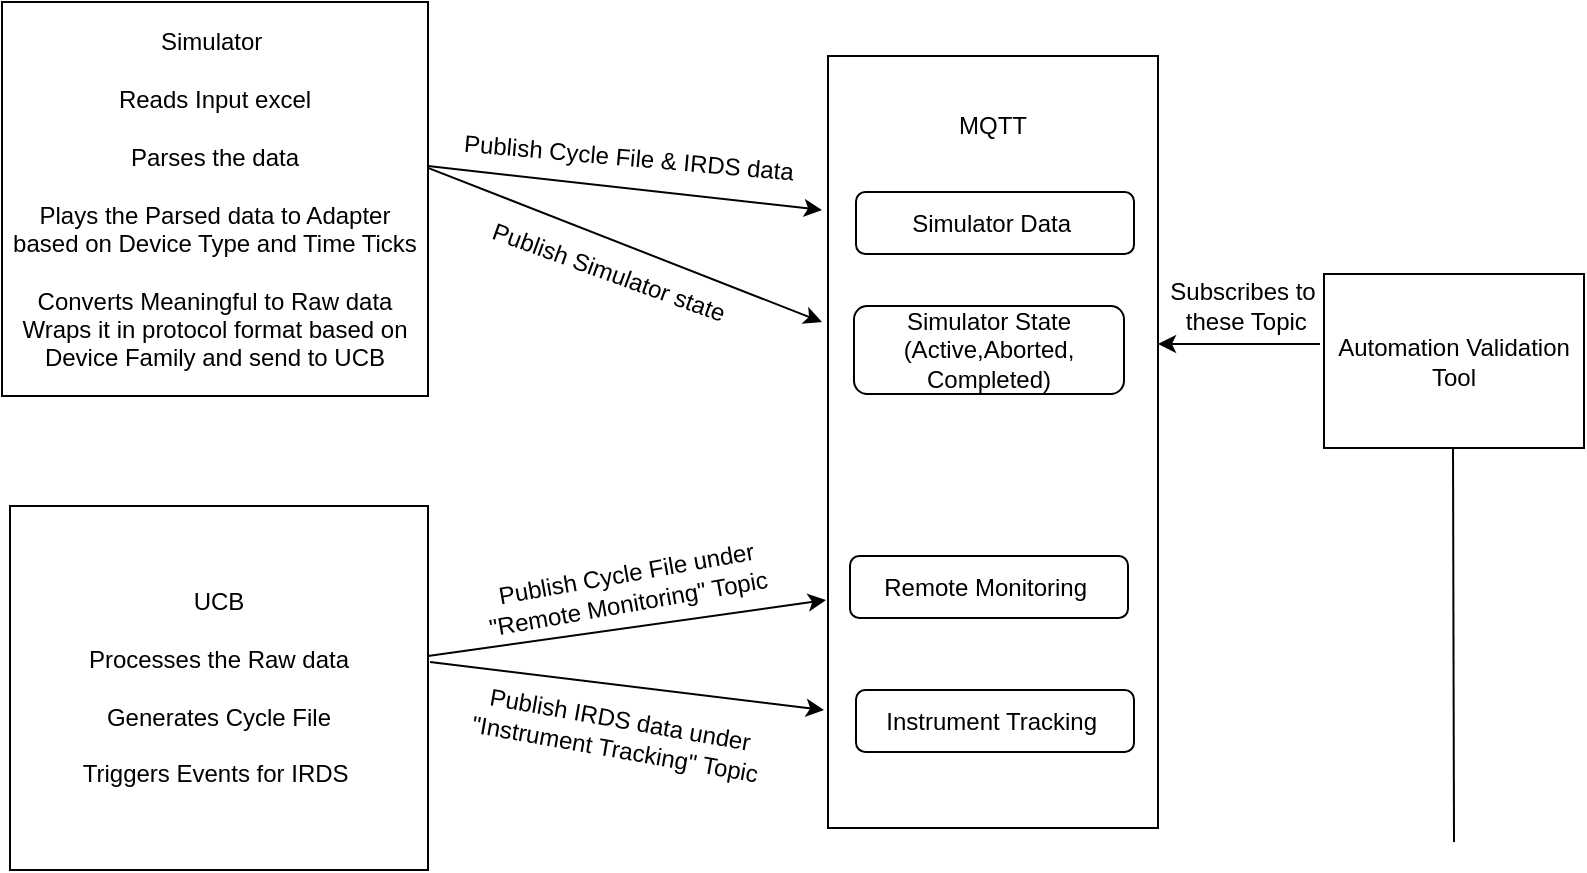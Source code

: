 <mxfile version="12.7.0" type="github">
  <diagram id="EISAlAJFQgsb2rP-oSjr" name="Page-1">
    <mxGraphModel dx="1102" dy="614" grid="0" gridSize="10" guides="1" tooltips="1" connect="1" arrows="1" fold="1" page="1" pageScale="1" pageWidth="850" pageHeight="1100" math="0" shadow="0">
      <root>
        <mxCell id="0"/>
        <mxCell id="1" parent="0"/>
        <mxCell id="zSKfCHqjJ1iswqMR62Ta-1" value="Simulator&amp;nbsp;&lt;br&gt;&lt;br&gt;Reads Input excel&lt;br&gt;&amp;nbsp;&lt;br&gt;Parses the data &lt;br&gt;&lt;br&gt;Plays the Parsed data to Adapter based on Device Type and Time Ticks&lt;br&gt;&lt;br&gt;Converts Meaningful to Raw data Wraps it in protocol format based on Device Family and send to UCB" style="rounded=0;whiteSpace=wrap;html=1;" vertex="1" parent="1">
          <mxGeometry x="38" y="85" width="213" height="197" as="geometry"/>
        </mxCell>
        <mxCell id="zSKfCHqjJ1iswqMR62Ta-2" value="UCB&lt;br&gt;&lt;br&gt;Processes the Raw data &lt;br&gt;&lt;br&gt;Generates Cycle File &lt;br&gt;&lt;br&gt;Triggers Events for IRDS&amp;nbsp;" style="rounded=0;whiteSpace=wrap;html=1;" vertex="1" parent="1">
          <mxGeometry x="42" y="337" width="209" height="182" as="geometry"/>
        </mxCell>
        <mxCell id="zSKfCHqjJ1iswqMR62Ta-3" value="MQTT&lt;br&gt;&lt;br&gt;&lt;br&gt;&lt;br&gt;&lt;br&gt;&lt;br&gt;&lt;br&gt;&lt;br&gt;&lt;br&gt;&lt;br&gt;&lt;br&gt;&lt;br&gt;&lt;br&gt;&lt;br&gt;&lt;br&gt;&lt;br&gt;&lt;br&gt;&lt;br&gt;&lt;br&gt;&lt;br&gt;&lt;br&gt;&lt;br&gt;&lt;br&gt;" style="rounded=0;whiteSpace=wrap;html=1;" vertex="1" parent="1">
          <mxGeometry x="451" y="112" width="165" height="386" as="geometry"/>
        </mxCell>
        <mxCell id="zSKfCHqjJ1iswqMR62Ta-4" value="" style="endArrow=classic;html=1;" edge="1" parent="1">
          <mxGeometry width="50" height="50" relative="1" as="geometry">
            <mxPoint x="251" y="167" as="sourcePoint"/>
            <mxPoint x="448" y="189" as="targetPoint"/>
          </mxGeometry>
        </mxCell>
        <mxCell id="zSKfCHqjJ1iswqMR62Ta-6" value="" style="endArrow=classic;html=1;exitX=1;exitY=0.421;exitDx=0;exitDy=0;exitPerimeter=0;" edge="1" parent="1" source="zSKfCHqjJ1iswqMR62Ta-1">
          <mxGeometry width="50" height="50" relative="1" as="geometry">
            <mxPoint x="261" y="177" as="sourcePoint"/>
            <mxPoint x="448" y="245" as="targetPoint"/>
          </mxGeometry>
        </mxCell>
        <mxCell id="zSKfCHqjJ1iswqMR62Ta-7" value="Publish Cycle File &amp;amp; IRDS data" style="text;html=1;align=center;verticalAlign=middle;resizable=0;points=[];autosize=1;rotation=5;" vertex="1" parent="1">
          <mxGeometry x="263.5" y="154" width="175" height="18" as="geometry"/>
        </mxCell>
        <mxCell id="zSKfCHqjJ1iswqMR62Ta-10" value="Simulator Data&amp;nbsp;" style="rounded=1;whiteSpace=wrap;html=1;" vertex="1" parent="1">
          <mxGeometry x="465" y="180" width="139" height="31" as="geometry"/>
        </mxCell>
        <mxCell id="zSKfCHqjJ1iswqMR62Ta-11" value="Publish Simulator state" style="text;html=1;align=center;verticalAlign=middle;resizable=0;points=[];autosize=1;rotation=20;" vertex="1" parent="1">
          <mxGeometry x="274" y="211" width="133" height="18" as="geometry"/>
        </mxCell>
        <mxCell id="zSKfCHqjJ1iswqMR62Ta-12" value="Simulator State&lt;br&gt;(Active,Aborted, Completed)" style="rounded=1;whiteSpace=wrap;html=1;" vertex="1" parent="1">
          <mxGeometry x="464" y="237" width="135" height="44" as="geometry"/>
        </mxCell>
        <mxCell id="zSKfCHqjJ1iswqMR62Ta-13" value="" style="endArrow=classic;html=1;" edge="1" parent="1">
          <mxGeometry width="50" height="50" relative="1" as="geometry">
            <mxPoint x="251" y="412" as="sourcePoint"/>
            <mxPoint x="450" y="384" as="targetPoint"/>
          </mxGeometry>
        </mxCell>
        <mxCell id="zSKfCHqjJ1iswqMR62Ta-14" value="" style="endArrow=classic;html=1;" edge="1" parent="1">
          <mxGeometry width="50" height="50" relative="1" as="geometry">
            <mxPoint x="252" y="415" as="sourcePoint"/>
            <mxPoint x="449" y="439" as="targetPoint"/>
          </mxGeometry>
        </mxCell>
        <mxCell id="zSKfCHqjJ1iswqMR62Ta-15" value="Remote Monitoring&amp;nbsp;" style="rounded=1;whiteSpace=wrap;html=1;" vertex="1" parent="1">
          <mxGeometry x="462" y="362" width="139" height="31" as="geometry"/>
        </mxCell>
        <mxCell id="zSKfCHqjJ1iswqMR62Ta-16" value="Publish Cycle File under&lt;br&gt;&quot;Remote Monitoring&quot; Topic&amp;nbsp;" style="text;html=1;align=center;verticalAlign=middle;resizable=0;points=[];autosize=1;rotation=-10;" vertex="1" parent="1">
          <mxGeometry x="274" y="362" width="154" height="32" as="geometry"/>
        </mxCell>
        <mxCell id="zSKfCHqjJ1iswqMR62Ta-17" value="Instrument Tracking&amp;nbsp;" style="rounded=1;whiteSpace=wrap;html=1;" vertex="1" parent="1">
          <mxGeometry x="465" y="429" width="139" height="31" as="geometry"/>
        </mxCell>
        <mxCell id="zSKfCHqjJ1iswqMR62Ta-18" value="Publish IRDS data under&amp;nbsp;&lt;br&gt;&quot;Instrument Tracking&quot; Topic&amp;nbsp;" style="text;html=1;align=center;verticalAlign=middle;resizable=0;points=[];autosize=1;rotation=10;" vertex="1" parent="1">
          <mxGeometry x="267.5" y="435" width="158" height="32" as="geometry"/>
        </mxCell>
        <mxCell id="zSKfCHqjJ1iswqMR62Ta-19" value="Automation Validation Tool" style="rounded=0;whiteSpace=wrap;html=1;" vertex="1" parent="1">
          <mxGeometry x="699" y="221" width="130" height="87" as="geometry"/>
        </mxCell>
        <mxCell id="zSKfCHqjJ1iswqMR62Ta-20" value="" style="endArrow=classic;html=1;" edge="1" parent="1">
          <mxGeometry width="50" height="50" relative="1" as="geometry">
            <mxPoint x="697" y="256" as="sourcePoint"/>
            <mxPoint x="616" y="256" as="targetPoint"/>
          </mxGeometry>
        </mxCell>
        <mxCell id="zSKfCHqjJ1iswqMR62Ta-21" value="Subscribes to&lt;br&gt;&amp;nbsp;these Topic" style="text;html=1;align=center;verticalAlign=middle;resizable=0;points=[];autosize=1;" vertex="1" parent="1">
          <mxGeometry x="616" y="221" width="83" height="32" as="geometry"/>
        </mxCell>
        <mxCell id="zSKfCHqjJ1iswqMR62Ta-22" value="" style="endArrow=none;html=1;" edge="1" parent="1">
          <mxGeometry width="50" height="50" relative="1" as="geometry">
            <mxPoint x="764" y="505" as="sourcePoint"/>
            <mxPoint x="763.5" y="308" as="targetPoint"/>
          </mxGeometry>
        </mxCell>
      </root>
    </mxGraphModel>
  </diagram>
</mxfile>
